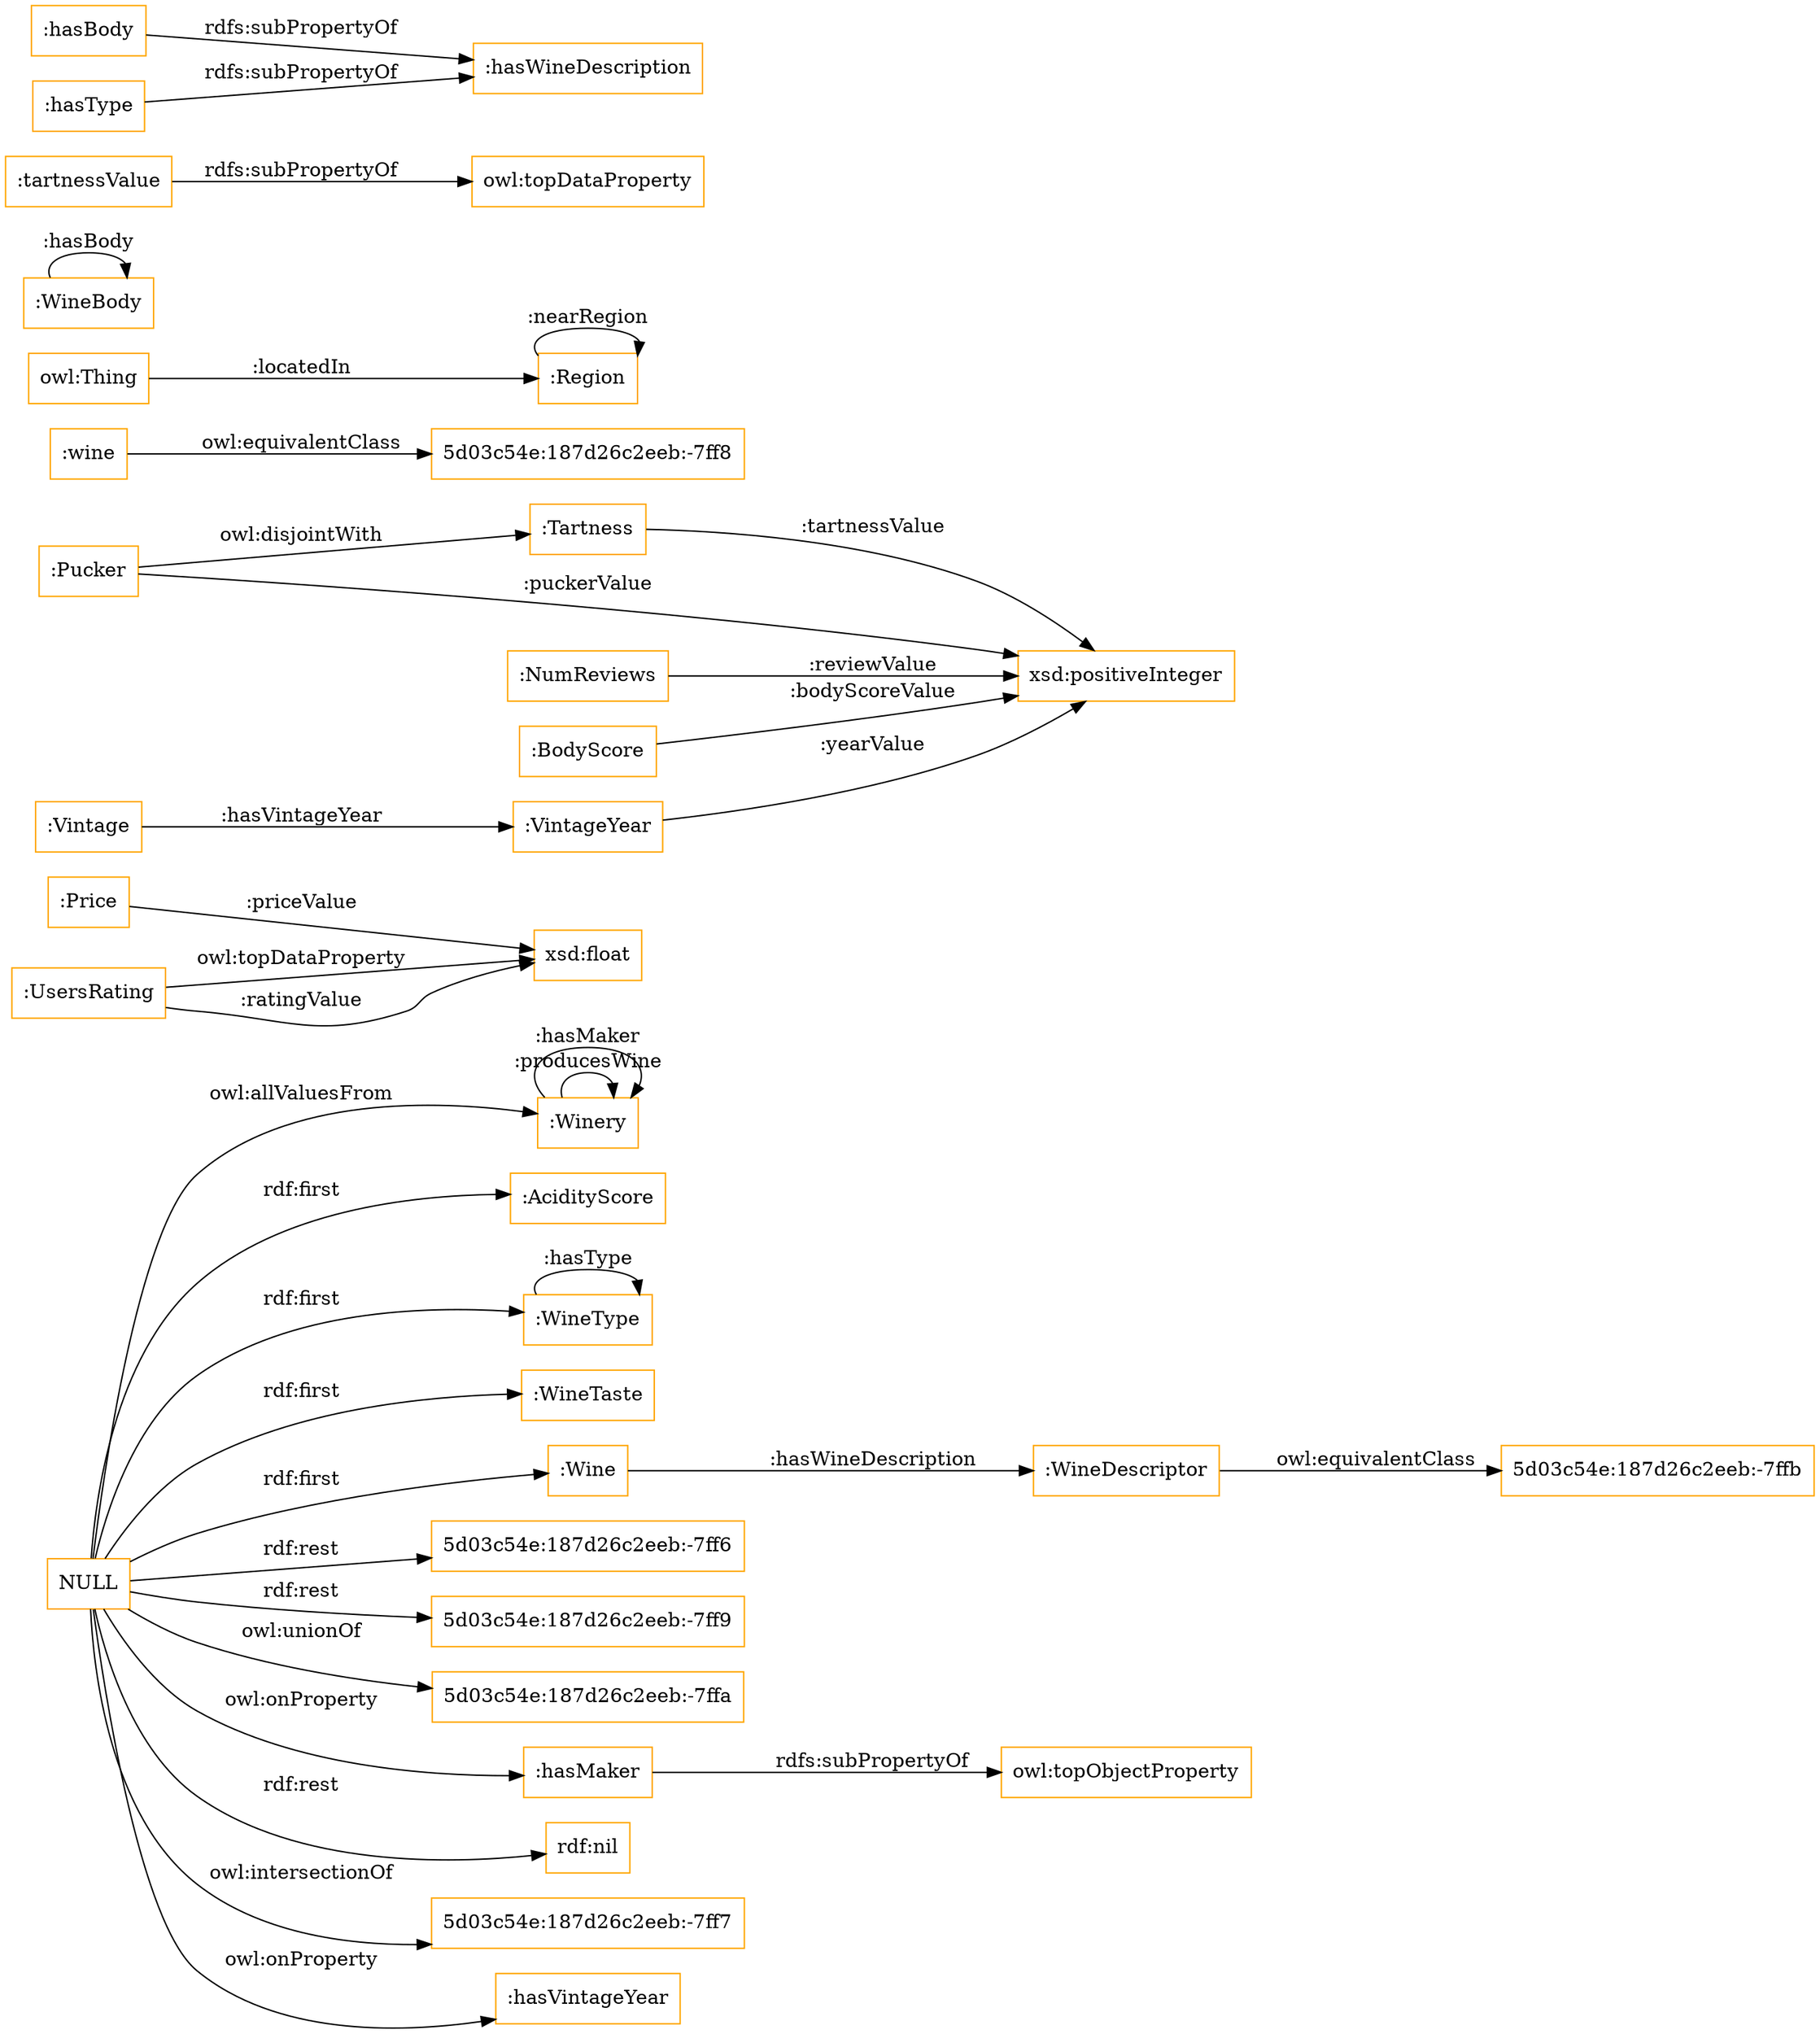 digraph ar2dtool_diagram { 
rankdir=LR;
size="1501"
node [shape = rectangle, color="orange"]; ":Winery" ":Price" "5d03c54e:187d26c2eeb:-7ffb" ":WineDescriptor" ":AcidityScore" ":Pucker" "5d03c54e:187d26c2eeb:-7ff8" ":Region" ":WineType" ":Tartness" ":WineTaste" ":Vintage" ":wine" ":UsersRating" ":NumReviews" ":WineBody" ":BodyScore" ":Wine" ":VintageYear" ; /*classes style*/
	"NULL" -> "5d03c54e:187d26c2eeb:-7ff6" [ label = "rdf:rest" ];
	"NULL" -> ":AcidityScore" [ label = "rdf:first" ];
	"NULL" -> "5d03c54e:187d26c2eeb:-7ff9" [ label = "rdf:rest" ];
	"NULL" -> ":Winery" [ label = "owl:allValuesFrom" ];
	"NULL" -> ":WineType" [ label = "rdf:first" ];
	"NULL" -> "5d03c54e:187d26c2eeb:-7ffa" [ label = "owl:unionOf" ];
	"NULL" -> ":WineTaste" [ label = "rdf:first" ];
	"NULL" -> ":hasMaker" [ label = "owl:onProperty" ];
	"NULL" -> ":Wine" [ label = "rdf:first" ];
	"NULL" -> "rdf:nil" [ label = "rdf:rest" ];
	"NULL" -> "5d03c54e:187d26c2eeb:-7ff7" [ label = "owl:intersectionOf" ];
	"NULL" -> ":hasVintageYear" [ label = "owl:onProperty" ];
	":tartnessValue" -> "owl:topDataProperty" [ label = "rdfs:subPropertyOf" ];
	":hasBody" -> ":hasWineDescription" [ label = "rdfs:subPropertyOf" ];
	":wine" -> "5d03c54e:187d26c2eeb:-7ff8" [ label = "owl:equivalentClass" ];
	":hasMaker" -> "owl:topObjectProperty" [ label = "rdfs:subPropertyOf" ];
	":Pucker" -> ":Tartness" [ label = "owl:disjointWith" ];
	":WineDescriptor" -> "5d03c54e:187d26c2eeb:-7ffb" [ label = "owl:equivalentClass" ];
	":hasType" -> ":hasWineDescription" [ label = "rdfs:subPropertyOf" ];
	":Tartness" -> "xsd:positiveInteger" [ label = ":tartnessValue" ];
	":Winery" -> ":Winery" [ label = ":producesWine" ];
	":Pucker" -> "xsd:positiveInteger" [ label = ":puckerValue" ];
	"owl:Thing" -> ":Region" [ label = ":locatedIn" ];
	":NumReviews" -> "xsd:positiveInteger" [ label = ":reviewValue" ];
	":VintageYear" -> "xsd:positiveInteger" [ label = ":yearValue" ];
	":Region" -> ":Region" [ label = ":nearRegion" ];
	":Price" -> "xsd:float" [ label = ":priceValue" ];
	":BodyScore" -> "xsd:positiveInteger" [ label = ":bodyScoreValue" ];
	":Winery" -> ":Winery" [ label = ":hasMaker" ];
	":Wine" -> ":WineDescriptor" [ label = ":hasWineDescription" ];
	":UsersRating" -> "xsd:float" [ label = "owl:topDataProperty" ];
	":Vintage" -> ":VintageYear" [ label = ":hasVintageYear" ];
	":WineBody" -> ":WineBody" [ label = ":hasBody" ];
	":WineType" -> ":WineType" [ label = ":hasType" ];
	":UsersRating" -> "xsd:float" [ label = ":ratingValue" ];

}
